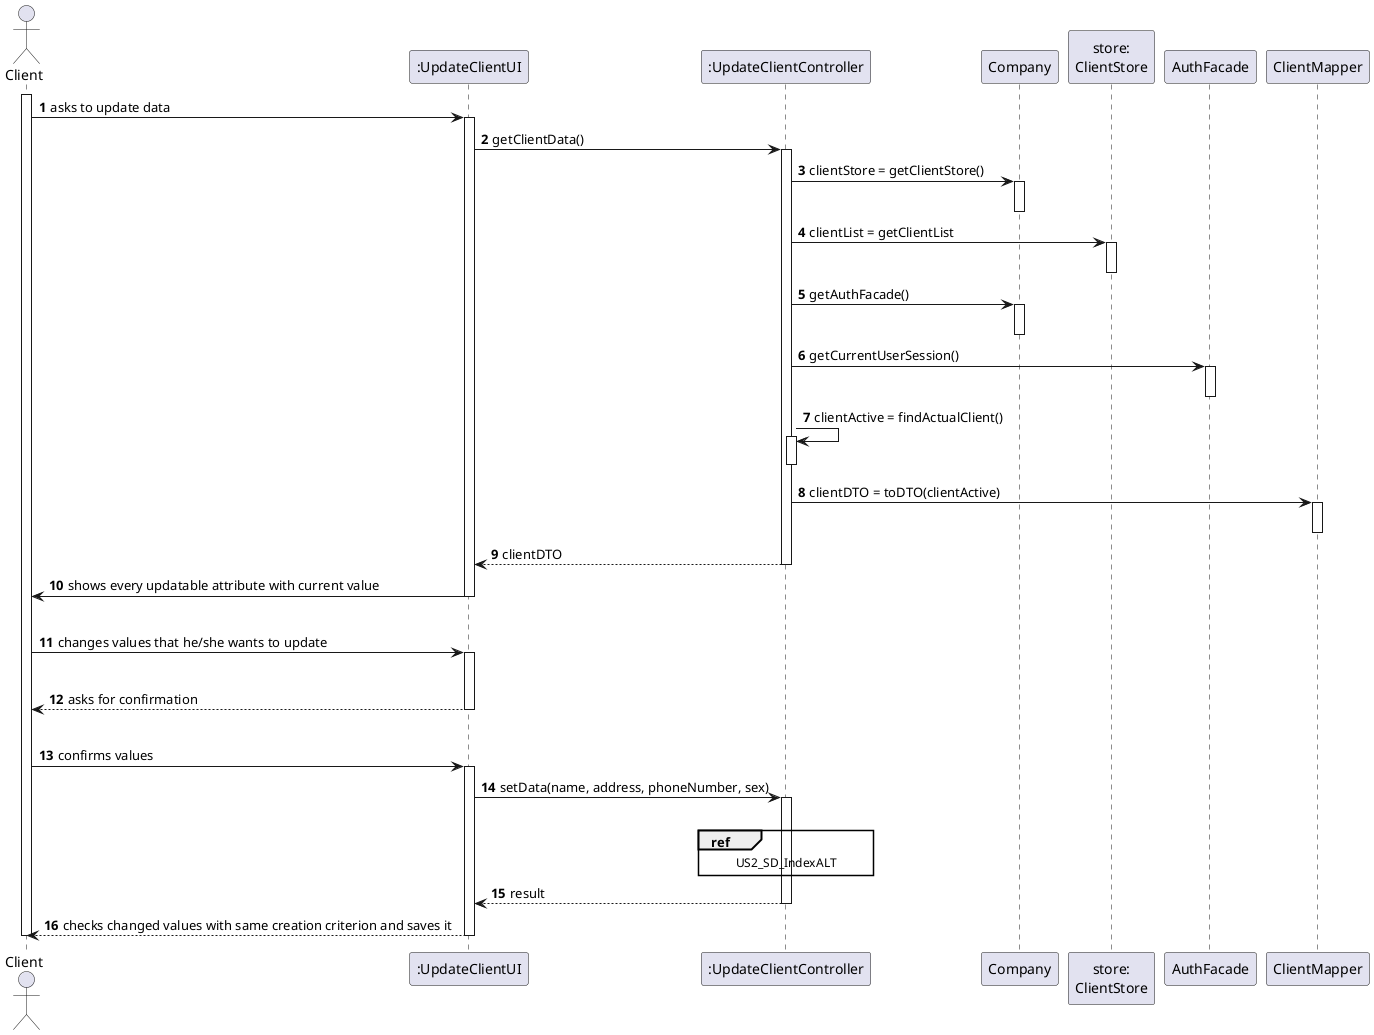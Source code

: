 @startuml
autonumber
'hide footbox
actor "Client" as CLP

participant ":UpdateClientUI" as UI
participant ":UpdateClientController" as UCC
participant "Company" as COMP
participant "store:\nClientStore" as CLS
participant "AuthFacade" as AF
participant "ClientMapper" as CLMAPPER


activate CLP
CLP -> UI : asks to update data
activate UI
UI -> UCC : getClientData()
activate UCC
UCC -> COMP : clientStore = getClientStore()
activate COMP
deactivate COMP
UCC -> CLS : clientList = getClientList
activate CLS
deactivate CLS
UCC -> COMP : getAuthFacade()
activate COMP
deactivate COMP
UCC -> AF : getCurrentUserSession()
activate AF
deactivate AF
UCC -> UCC : clientActive = findActualClient()
activate UCC
deactivate UCC
UCC -> CLMAPPER : clientDTO = toDTO(clientActive)
activate CLMAPPER
deactivate CLMAPPER
UCC --> UI : clientDTO
deactivate UCC

UI -> CLP : shows every updatable attribute with current value
deactivate UI
|||
CLP -> UI : changes values that he/she wants to update
activate UI
|||
UI --> CLP : asks for confirmation
deactivate UI
|||
CLP -> UI : confirms values
activate UI
UI -> UCC : setData(name, address, phoneNumber, sex)
|||
ref over UCC : US2_SD_IndexALT
activate UCC

UCC --> UI : result
deactivate UCC
UI --> CLP : checks changed values with same creation criterion and saves it


deactivate UCC
deactivate UI
deactivate CLP

@enduml